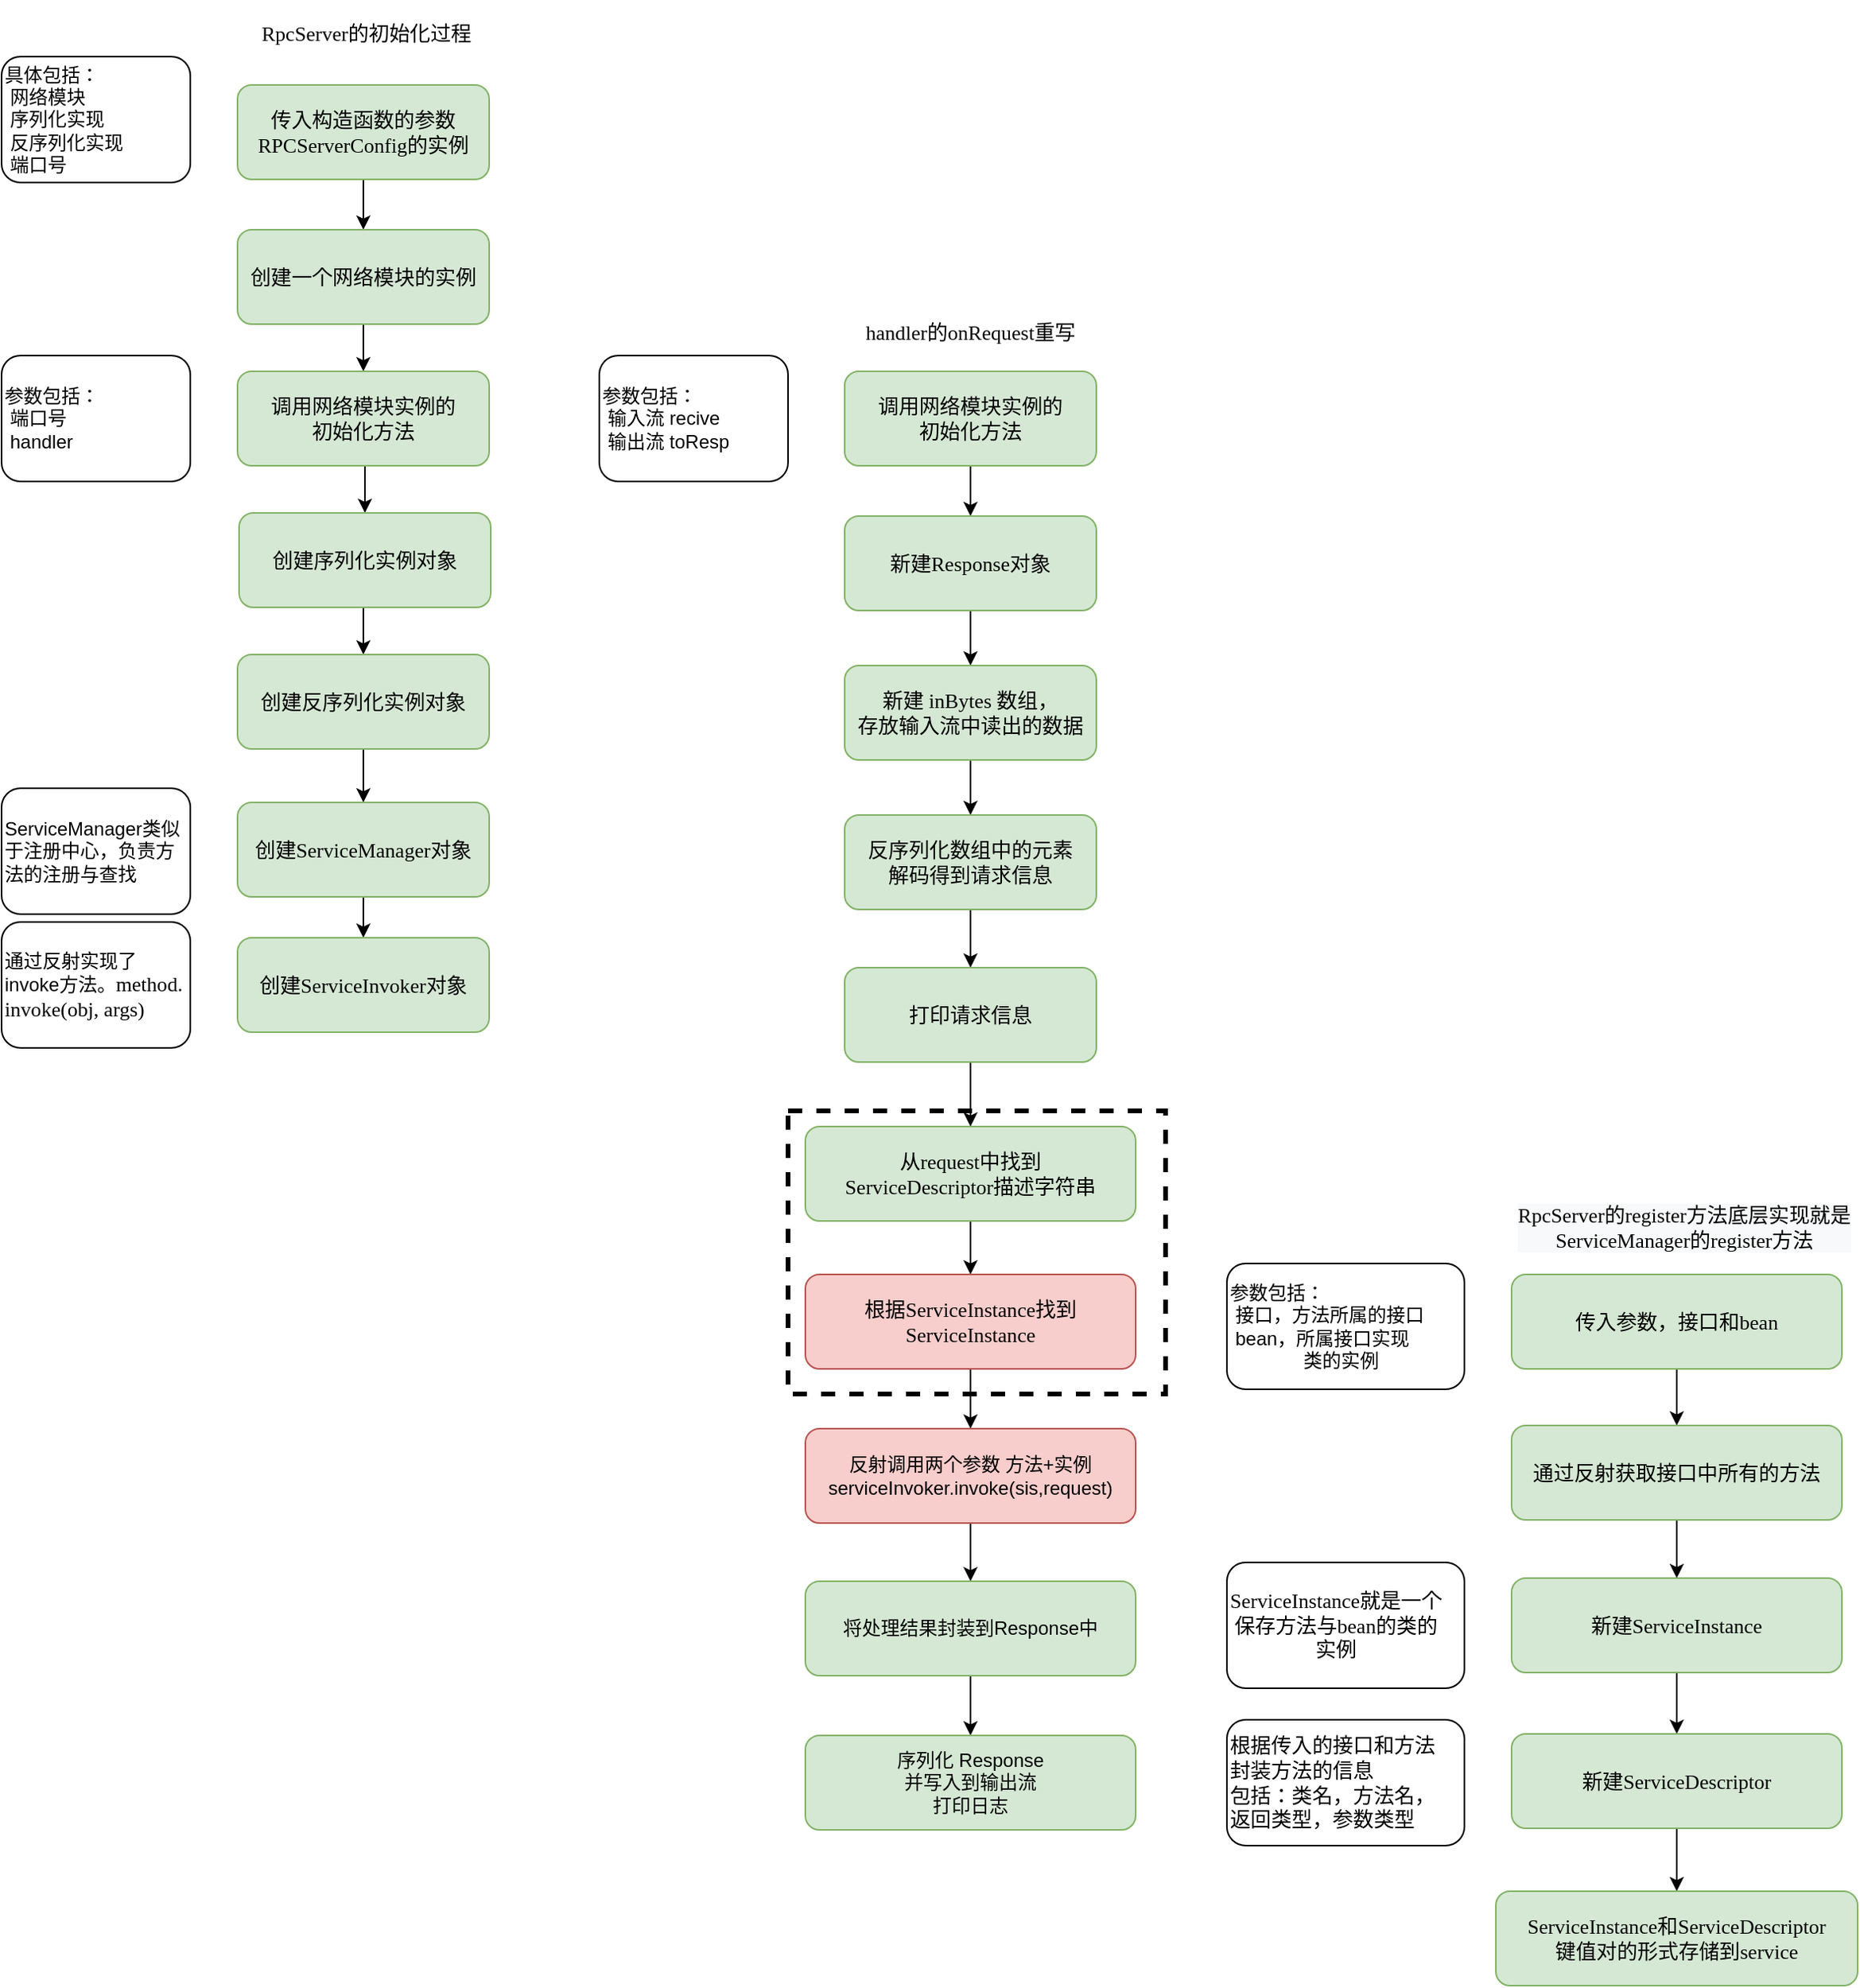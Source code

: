 <mxfile version="17.4.6" type="github" pages="3">
  <diagram id="q-ANHGBc3iWFSovor3je" name="TransportServer">
    <mxGraphModel dx="491" dy="413" grid="1" gridSize="10" guides="1" tooltips="1" connect="1" arrows="1" fold="1" page="1" pageScale="1" pageWidth="827" pageHeight="1169" math="0" shadow="0">
      <root>
        <mxCell id="0" />
        <mxCell id="1" parent="0" />
        <mxCell id="bU6mloSPx2sbx54e6or_-36" value="" style="rounded=0;whiteSpace=wrap;html=1;labelBackgroundColor=none;fontColor=#000000;fillColor=none;dashed=1;strokeWidth=3;" parent="1" vertex="1">
          <mxGeometry x="500" y="750" width="240" height="180" as="geometry" />
        </mxCell>
        <mxCell id="bU6mloSPx2sbx54e6or_-11" style="edgeStyle=orthogonalEdgeStyle;rounded=0;orthogonalLoop=1;jettySize=auto;html=1;exitX=0.5;exitY=1;exitDx=0;exitDy=0;entryX=0.5;entryY=0;entryDx=0;entryDy=0;fontColor=#000000;" parent="1" source="bU6mloSPx2sbx54e6or_-1" target="bU6mloSPx2sbx54e6or_-4" edge="1">
          <mxGeometry relative="1" as="geometry" />
        </mxCell>
        <mxCell id="bU6mloSPx2sbx54e6or_-1" value="&lt;pre style=&quot;font-family: &amp;#34;jetbrains mono&amp;#34; ; font-size: 9.8pt&quot;&gt;传入构造函数的参数&lt;br/&gt;RPCServerConfig的实例&lt;br/&gt;&lt;/pre&gt;" style="rounded=1;whiteSpace=wrap;html=1;fillColor=#d5e8d4;strokeColor=#82b366;" parent="1" vertex="1">
          <mxGeometry x="150" y="98" width="160" height="60" as="geometry" />
        </mxCell>
        <mxCell id="bU6mloSPx2sbx54e6or_-2" value="&lt;pre style=&quot;font-family: &amp;#34;jetbrains mono&amp;#34; ; font-size: 9.8pt&quot;&gt;RpcServer的初始化过程&lt;/pre&gt;" style="text;html=1;strokeColor=none;fillColor=none;align=center;verticalAlign=middle;whiteSpace=wrap;rounded=0;labelBackgroundColor=none;fontColor=#000000;" parent="1" vertex="1">
          <mxGeometry x="152" y="50" width="160" height="30" as="geometry" />
        </mxCell>
        <mxCell id="bU6mloSPx2sbx54e6or_-3" value="具体包括：&lt;br&gt;&lt;span style=&quot;white-space: pre&quot;&gt; &lt;/span&gt;网络模块&lt;br&gt;&lt;span style=&quot;white-space: pre&quot;&gt; &lt;/span&gt;序列化实现&lt;br&gt;&lt;span style=&quot;white-space: pre&quot;&gt; &lt;/span&gt;反序列化实现&lt;br&gt;&lt;span style=&quot;white-space: pre&quot;&gt; &lt;/span&gt;端口号" style="rounded=1;whiteSpace=wrap;html=1;labelBackgroundColor=none;fontColor=#000000;align=left;" parent="1" vertex="1">
          <mxGeometry y="80" width="120" height="80" as="geometry" />
        </mxCell>
        <mxCell id="bU6mloSPx2sbx54e6or_-12" style="edgeStyle=orthogonalEdgeStyle;rounded=0;orthogonalLoop=1;jettySize=auto;html=1;exitX=0.5;exitY=1;exitDx=0;exitDy=0;entryX=0.5;entryY=0;entryDx=0;entryDy=0;fontColor=#000000;" parent="1" source="bU6mloSPx2sbx54e6or_-4" target="bU6mloSPx2sbx54e6or_-5" edge="1">
          <mxGeometry relative="1" as="geometry" />
        </mxCell>
        <mxCell id="bU6mloSPx2sbx54e6or_-4" value="&lt;pre style=&quot;font-family: &amp;#34;jetbrains mono&amp;#34; ; font-size: 9.8pt&quot;&gt;创建一个网络模块的实例&lt;/pre&gt;" style="rounded=1;whiteSpace=wrap;html=1;fillColor=#d5e8d4;strokeColor=#82b366;" parent="1" vertex="1">
          <mxGeometry x="150" y="190" width="160" height="60" as="geometry" />
        </mxCell>
        <mxCell id="bU6mloSPx2sbx54e6or_-13" style="edgeStyle=orthogonalEdgeStyle;rounded=0;orthogonalLoop=1;jettySize=auto;html=1;exitX=0.5;exitY=1;exitDx=0;exitDy=0;entryX=0.5;entryY=0;entryDx=0;entryDy=0;fontColor=#000000;" parent="1" source="bU6mloSPx2sbx54e6or_-5" target="bU6mloSPx2sbx54e6or_-7" edge="1">
          <mxGeometry relative="1" as="geometry" />
        </mxCell>
        <mxCell id="bU6mloSPx2sbx54e6or_-5" value="&lt;pre style=&quot;font-family: &amp;quot;jetbrains mono&amp;quot; ; font-size: 9.8pt&quot;&gt;调用网络模块实例的&lt;br&gt;初始化方法&lt;/pre&gt;" style="rounded=1;whiteSpace=wrap;html=1;fillColor=#d5e8d4;strokeColor=#82b366;fontColor=#000000;" parent="1" vertex="1">
          <mxGeometry x="150" y="280" width="160" height="60" as="geometry" />
        </mxCell>
        <mxCell id="bU6mloSPx2sbx54e6or_-6" value="参数包括：&lt;br&gt;&lt;span style=&quot;white-space: pre&quot;&gt; &lt;/span&gt;端口号&lt;br&gt;&lt;span style=&quot;white-space: pre&quot;&gt; &lt;/span&gt;handler" style="rounded=1;whiteSpace=wrap;html=1;labelBackgroundColor=none;fontColor=#000000;align=left;" parent="1" vertex="1">
          <mxGeometry y="270" width="120" height="80" as="geometry" />
        </mxCell>
        <mxCell id="bU6mloSPx2sbx54e6or_-14" style="edgeStyle=orthogonalEdgeStyle;rounded=0;orthogonalLoop=1;jettySize=auto;html=1;exitX=0.5;exitY=1;exitDx=0;exitDy=0;entryX=0.5;entryY=0;entryDx=0;entryDy=0;fontColor=#000000;" parent="1" source="bU6mloSPx2sbx54e6or_-7" target="bU6mloSPx2sbx54e6or_-8" edge="1">
          <mxGeometry relative="1" as="geometry" />
        </mxCell>
        <mxCell id="bU6mloSPx2sbx54e6or_-7" value="&lt;pre style=&quot;font-family: &amp;#34;jetbrains mono&amp;#34; ; font-size: 9.8pt&quot;&gt;创建序列化实例对象&lt;/pre&gt;" style="rounded=1;whiteSpace=wrap;html=1;fillColor=#d5e8d4;strokeColor=#82b366;" parent="1" vertex="1">
          <mxGeometry x="151" y="370" width="160" height="60" as="geometry" />
        </mxCell>
        <mxCell id="bU6mloSPx2sbx54e6or_-15" style="edgeStyle=orthogonalEdgeStyle;rounded=0;orthogonalLoop=1;jettySize=auto;html=1;exitX=0.5;exitY=1;exitDx=0;exitDy=0;entryX=0.5;entryY=0;entryDx=0;entryDy=0;fontColor=#000000;" parent="1" source="bU6mloSPx2sbx54e6or_-8" target="bU6mloSPx2sbx54e6or_-9" edge="1">
          <mxGeometry relative="1" as="geometry" />
        </mxCell>
        <mxCell id="bU6mloSPx2sbx54e6or_-8" value="&lt;pre style=&quot;font-family: &amp;#34;jetbrains mono&amp;#34; ; font-size: 9.8pt&quot;&gt;创建反序列化实例对象&lt;/pre&gt;" style="rounded=1;whiteSpace=wrap;html=1;fillColor=#d5e8d4;strokeColor=#82b366;" parent="1" vertex="1">
          <mxGeometry x="150" y="460" width="160" height="60" as="geometry" />
        </mxCell>
        <mxCell id="bU6mloSPx2sbx54e6or_-16" style="edgeStyle=orthogonalEdgeStyle;rounded=0;orthogonalLoop=1;jettySize=auto;html=1;exitX=0.5;exitY=1;exitDx=0;exitDy=0;entryX=0.5;entryY=0;entryDx=0;entryDy=0;fontColor=#000000;" parent="1" source="bU6mloSPx2sbx54e6or_-9" target="bU6mloSPx2sbx54e6or_-10" edge="1">
          <mxGeometry relative="1" as="geometry" />
        </mxCell>
        <mxCell id="bU6mloSPx2sbx54e6or_-9" value="&lt;pre style=&quot;font-family: &amp;#34;jetbrains mono&amp;#34; ; font-size: 9.8pt&quot;&gt;创建ServiceManager对象&lt;/pre&gt;" style="rounded=1;whiteSpace=wrap;html=1;fillColor=#d5e8d4;strokeColor=#82b366;" parent="1" vertex="1">
          <mxGeometry x="150" y="554" width="160" height="60" as="geometry" />
        </mxCell>
        <mxCell id="bU6mloSPx2sbx54e6or_-10" value="&lt;pre style=&quot;font-family: &amp;#34;jetbrains mono&amp;#34; ; font-size: 9.8pt&quot;&gt;创建ServiceInvoker对象&lt;/pre&gt;" style="rounded=1;whiteSpace=wrap;html=1;fillColor=#d5e8d4;strokeColor=#82b366;" parent="1" vertex="1">
          <mxGeometry x="150" y="640" width="160" height="60" as="geometry" />
        </mxCell>
        <mxCell id="bU6mloSPx2sbx54e6or_-25" value="" style="edgeStyle=orthogonalEdgeStyle;rounded=0;orthogonalLoop=1;jettySize=auto;html=1;fontColor=#000000;" parent="1" source="bU6mloSPx2sbx54e6or_-17" target="bU6mloSPx2sbx54e6or_-24" edge="1">
          <mxGeometry relative="1" as="geometry" />
        </mxCell>
        <mxCell id="bU6mloSPx2sbx54e6or_-17" value="&lt;pre style=&quot;font-family: &amp;#34;jetbrains mono&amp;#34; ; font-size: 9.8pt&quot;&gt;调用网络模块实例的&lt;br/&gt;初始化方法&lt;/pre&gt;" style="rounded=1;whiteSpace=wrap;html=1;fillColor=#d5e8d4;strokeColor=#82b366;" parent="1" vertex="1">
          <mxGeometry x="536" y="280" width="160" height="60" as="geometry" />
        </mxCell>
        <mxCell id="bU6mloSPx2sbx54e6or_-18" value="&lt;pre style=&quot;font-family: &amp;#34;jetbrains mono&amp;#34; ; font-size: 9.8pt&quot;&gt;handler的onRequest重写&lt;/pre&gt;" style="text;html=1;strokeColor=none;fillColor=none;align=center;verticalAlign=middle;whiteSpace=wrap;rounded=0;labelBackgroundColor=none;fontColor=#000000;" parent="1" vertex="1">
          <mxGeometry x="536" y="240" width="160" height="30" as="geometry" />
        </mxCell>
        <mxCell id="bU6mloSPx2sbx54e6or_-21" value="参数包括：&lt;br&gt;&lt;span&gt; &lt;/span&gt;&lt;span style=&quot;white-space: pre&quot;&gt; &lt;/span&gt;输入流&amp;nbsp;recive&lt;br&gt;&lt;span&gt; &lt;/span&gt;&lt;span style=&quot;white-space: pre&quot;&gt; &lt;/span&gt;输出流&amp;nbsp;toResp" style="rounded=1;whiteSpace=wrap;html=1;labelBackgroundColor=none;fontColor=#000000;align=left;" parent="1" vertex="1">
          <mxGeometry x="380" y="270" width="120" height="80" as="geometry" />
        </mxCell>
        <mxCell id="bU6mloSPx2sbx54e6or_-27" value="" style="edgeStyle=orthogonalEdgeStyle;rounded=0;orthogonalLoop=1;jettySize=auto;html=1;fontColor=#000000;" parent="1" source="bU6mloSPx2sbx54e6or_-24" target="bU6mloSPx2sbx54e6or_-26" edge="1">
          <mxGeometry relative="1" as="geometry" />
        </mxCell>
        <mxCell id="bU6mloSPx2sbx54e6or_-24" value="&lt;pre style=&quot;font-family: &amp;#34;jetbrains mono&amp;#34; ; font-size: 9.8pt&quot;&gt;新建Response对象&lt;/pre&gt;" style="rounded=1;whiteSpace=wrap;html=1;fillColor=#d5e8d4;strokeColor=#82b366;" parent="1" vertex="1">
          <mxGeometry x="536" y="372" width="160" height="60" as="geometry" />
        </mxCell>
        <mxCell id="bU6mloSPx2sbx54e6or_-29" value="" style="edgeStyle=orthogonalEdgeStyle;rounded=0;orthogonalLoop=1;jettySize=auto;html=1;fontColor=#000000;" parent="1" source="bU6mloSPx2sbx54e6or_-26" target="bU6mloSPx2sbx54e6or_-28" edge="1">
          <mxGeometry relative="1" as="geometry" />
        </mxCell>
        <mxCell id="bU6mloSPx2sbx54e6or_-26" value="&lt;pre style=&quot;font-family: &amp;#34;jetbrains mono&amp;#34; ; font-size: 9.8pt&quot;&gt;新建 inBytes 数组，&lt;br/&gt;存放输入流中读出的数据&lt;/pre&gt;" style="rounded=1;whiteSpace=wrap;html=1;fillColor=#d5e8d4;strokeColor=#82b366;" parent="1" vertex="1">
          <mxGeometry x="536" y="467" width="160" height="60" as="geometry" />
        </mxCell>
        <mxCell id="bU6mloSPx2sbx54e6or_-31" value="" style="edgeStyle=orthogonalEdgeStyle;rounded=0;orthogonalLoop=1;jettySize=auto;html=1;fontColor=#000000;" parent="1" source="bU6mloSPx2sbx54e6or_-28" target="bU6mloSPx2sbx54e6or_-30" edge="1">
          <mxGeometry relative="1" as="geometry" />
        </mxCell>
        <mxCell id="bU6mloSPx2sbx54e6or_-28" value="&lt;pre style=&quot;font-family: &amp;#34;jetbrains mono&amp;#34; ; font-size: 9.8pt&quot;&gt;反序列化数组中的元素&lt;br/&gt;解码得到请求信息&lt;/pre&gt;" style="rounded=1;whiteSpace=wrap;html=1;fillColor=#d5e8d4;strokeColor=#82b366;" parent="1" vertex="1">
          <mxGeometry x="536" y="562" width="160" height="60" as="geometry" />
        </mxCell>
        <mxCell id="bU6mloSPx2sbx54e6or_-33" value="" style="edgeStyle=orthogonalEdgeStyle;rounded=0;orthogonalLoop=1;jettySize=auto;html=1;fontColor=#000000;" parent="1" source="bU6mloSPx2sbx54e6or_-30" target="bU6mloSPx2sbx54e6or_-32" edge="1">
          <mxGeometry relative="1" as="geometry" />
        </mxCell>
        <mxCell id="bU6mloSPx2sbx54e6or_-30" value="&lt;pre style=&quot;font-family: &amp;#34;jetbrains mono&amp;#34; ; font-size: 9.8pt&quot;&gt;打印请求信息&lt;/pre&gt;" style="rounded=1;whiteSpace=wrap;html=1;fillColor=#d5e8d4;strokeColor=#82b366;" parent="1" vertex="1">
          <mxGeometry x="536" y="659" width="160" height="60" as="geometry" />
        </mxCell>
        <mxCell id="bU6mloSPx2sbx54e6or_-35" value="" style="edgeStyle=orthogonalEdgeStyle;rounded=0;orthogonalLoop=1;jettySize=auto;html=1;fontColor=#000000;" parent="1" source="bU6mloSPx2sbx54e6or_-32" target="bU6mloSPx2sbx54e6or_-34" edge="1">
          <mxGeometry relative="1" as="geometry" />
        </mxCell>
        <mxCell id="bU6mloSPx2sbx54e6or_-32" value="&lt;pre style=&quot;font-family: &amp;#34;jetbrains mono&amp;#34; ; font-size: 9.8pt&quot;&gt;从request中找到&lt;br/&gt;ServiceDescriptor描述字符串&lt;br/&gt;&lt;/pre&gt;" style="rounded=1;whiteSpace=wrap;html=1;fillColor=#d5e8d4;strokeColor=#82b366;" parent="1" vertex="1">
          <mxGeometry x="511" y="760" width="210" height="60" as="geometry" />
        </mxCell>
        <mxCell id="bU6mloSPx2sbx54e6or_-44" style="edgeStyle=orthogonalEdgeStyle;rounded=0;orthogonalLoop=1;jettySize=auto;html=1;exitX=0.5;exitY=1;exitDx=0;exitDy=0;entryX=0.5;entryY=0;entryDx=0;entryDy=0;fontColor=#000000;" parent="1" source="bU6mloSPx2sbx54e6or_-34" target="bU6mloSPx2sbx54e6or_-38" edge="1">
          <mxGeometry relative="1" as="geometry" />
        </mxCell>
        <mxCell id="bU6mloSPx2sbx54e6or_-34" value="&lt;pre&gt;&lt;font face=&quot;jetbrains mono&quot;&gt;&lt;span style=&quot;font-size: 13.067px&quot;&gt;根据ServiceInstance找到&lt;br/&gt;&lt;/span&gt;&lt;span style=&quot;font-size: 13.067px&quot;&gt;ServiceInstance&lt;/span&gt;&lt;span style=&quot;font-size: 9.8pt&quot;&gt;&lt;br&gt;&lt;/span&gt;&lt;/font&gt;&lt;/pre&gt;" style="rounded=1;whiteSpace=wrap;html=1;fillColor=#f8cecc;strokeColor=#b85450;" parent="1" vertex="1">
          <mxGeometry x="511" y="854" width="210" height="60" as="geometry" />
        </mxCell>
        <mxCell id="bU6mloSPx2sbx54e6or_-41" value="" style="edgeStyle=orthogonalEdgeStyle;rounded=0;orthogonalLoop=1;jettySize=auto;html=1;fontColor=#000000;" parent="1" source="bU6mloSPx2sbx54e6or_-38" target="bU6mloSPx2sbx54e6or_-40" edge="1">
          <mxGeometry relative="1" as="geometry" />
        </mxCell>
        <mxCell id="bU6mloSPx2sbx54e6or_-38" value="反射调用两个参数 方法+实例&lt;br&gt;serviceInvoker.invoke(sis,request)" style="rounded=1;whiteSpace=wrap;html=1;labelBackgroundColor=none;strokeWidth=1;fillColor=#f8cecc;strokeColor=#b85450;" parent="1" vertex="1">
          <mxGeometry x="511" y="952" width="210" height="60" as="geometry" />
        </mxCell>
        <mxCell id="bU6mloSPx2sbx54e6or_-43" value="" style="edgeStyle=orthogonalEdgeStyle;rounded=0;orthogonalLoop=1;jettySize=auto;html=1;fontColor=#000000;" parent="1" source="bU6mloSPx2sbx54e6or_-40" target="bU6mloSPx2sbx54e6or_-42" edge="1">
          <mxGeometry relative="1" as="geometry" />
        </mxCell>
        <mxCell id="bU6mloSPx2sbx54e6or_-40" value="将处理结果封装到Response中" style="rounded=1;whiteSpace=wrap;html=1;labelBackgroundColor=none;strokeWidth=1;fillColor=#d5e8d4;strokeColor=#82b366;" parent="1" vertex="1">
          <mxGeometry x="511" y="1049" width="210" height="60" as="geometry" />
        </mxCell>
        <mxCell id="bU6mloSPx2sbx54e6or_-42" value="序列化 Response&lt;br&gt;并写入到输出流&lt;br&gt;打印日志" style="rounded=1;whiteSpace=wrap;html=1;labelBackgroundColor=none;strokeWidth=1;fillColor=#d5e8d4;strokeColor=#82b366;" parent="1" vertex="1">
          <mxGeometry x="511" y="1147" width="210" height="60" as="geometry" />
        </mxCell>
        <mxCell id="bU6mloSPx2sbx54e6or_-48" value="" style="edgeStyle=orthogonalEdgeStyle;rounded=0;orthogonalLoop=1;jettySize=auto;html=1;fontColor=#000000;" parent="1" source="bU6mloSPx2sbx54e6or_-45" target="bU6mloSPx2sbx54e6or_-47" edge="1">
          <mxGeometry relative="1" as="geometry" />
        </mxCell>
        <mxCell id="bU6mloSPx2sbx54e6or_-45" value="&lt;pre&gt;&lt;font face=&quot;jetbrains mono&quot;&gt;&lt;span style=&quot;font-size: 13.067px&quot;&gt;传入参数，接口和bean&lt;/span&gt;&lt;/font&gt;&lt;/pre&gt;" style="rounded=1;whiteSpace=wrap;html=1;fillColor=#d5e8d4;strokeColor=#82b366;" parent="1" vertex="1">
          <mxGeometry x="960" y="854" width="210" height="60" as="geometry" />
        </mxCell>
        <mxCell id="bU6mloSPx2sbx54e6or_-46" value="&lt;pre style=&quot;text-align: center ; text-indent: 0px ; background-color: rgb(248 , 249 , 250)&quot;&gt;&lt;font face=&quot;jetbrains mono&quot;&gt;&lt;span style=&quot;font-size: 13.067px&quot;&gt;RpcServer的register方法底层实现就是&lt;br/&gt;ServiceManager的register方法&lt;/span&gt;&lt;/font&gt;&lt;/pre&gt;" style="text;whiteSpace=wrap;html=1;fontColor=#000000;" parent="1" vertex="1">
          <mxGeometry x="962" y="790" width="210" height="46" as="geometry" />
        </mxCell>
        <mxCell id="bU6mloSPx2sbx54e6or_-50" value="" style="edgeStyle=orthogonalEdgeStyle;rounded=0;orthogonalLoop=1;jettySize=auto;html=1;fontColor=#000000;" parent="1" source="bU6mloSPx2sbx54e6or_-47" target="bU6mloSPx2sbx54e6or_-49" edge="1">
          <mxGeometry relative="1" as="geometry" />
        </mxCell>
        <mxCell id="bU6mloSPx2sbx54e6or_-47" value="&lt;pre&gt;&lt;font face=&quot;jetbrains mono&quot;&gt;&lt;span style=&quot;font-size: 13.067px&quot;&gt;通过反射获取接口中所有的方法&lt;/span&gt;&lt;/font&gt;&lt;/pre&gt;" style="rounded=1;whiteSpace=wrap;html=1;fillColor=#d5e8d4;strokeColor=#82b366;" parent="1" vertex="1">
          <mxGeometry x="960" y="950" width="210" height="60" as="geometry" />
        </mxCell>
        <mxCell id="bU6mloSPx2sbx54e6or_-52" value="" style="edgeStyle=orthogonalEdgeStyle;rounded=0;orthogonalLoop=1;jettySize=auto;html=1;fontColor=#000000;" parent="1" source="bU6mloSPx2sbx54e6or_-49" target="bU6mloSPx2sbx54e6or_-51" edge="1">
          <mxGeometry relative="1" as="geometry" />
        </mxCell>
        <mxCell id="bU6mloSPx2sbx54e6or_-49" value="&lt;pre&gt;&lt;font face=&quot;jetbrains mono&quot;&gt;&lt;span style=&quot;font-size: 13.067px&quot;&gt;新建ServiceInstance&lt;/span&gt;&lt;/font&gt;&lt;br&gt;&lt;/pre&gt;" style="rounded=1;whiteSpace=wrap;html=1;fillColor=#d5e8d4;strokeColor=#82b366;" parent="1" vertex="1">
          <mxGeometry x="960" y="1047" width="210" height="60" as="geometry" />
        </mxCell>
        <mxCell id="bU6mloSPx2sbx54e6or_-54" value="" style="edgeStyle=orthogonalEdgeStyle;rounded=0;orthogonalLoop=1;jettySize=auto;html=1;fontColor=#000000;" parent="1" source="bU6mloSPx2sbx54e6or_-51" target="bU6mloSPx2sbx54e6or_-53" edge="1">
          <mxGeometry relative="1" as="geometry" />
        </mxCell>
        <mxCell id="bU6mloSPx2sbx54e6or_-51" value="&lt;pre&gt;&lt;font face=&quot;jetbrains mono&quot;&gt;&lt;span style=&quot;font-size: 13.067px&quot;&gt;新建ServiceDescriptor&lt;/span&gt;&lt;/font&gt;&lt;br&gt;&lt;/pre&gt;" style="rounded=1;whiteSpace=wrap;html=1;fillColor=#d5e8d4;strokeColor=#82b366;" parent="1" vertex="1">
          <mxGeometry x="960" y="1146" width="210" height="60" as="geometry" />
        </mxCell>
        <mxCell id="bU6mloSPx2sbx54e6or_-53" value="&lt;pre&gt;&lt;font face=&quot;jetbrains mono&quot;&gt;&lt;span style=&quot;font-size: 13.067px&quot;&gt;ServiceInstance和ServiceDescriptor&lt;br/&gt;键值对的形式存储到service&lt;/span&gt;&lt;/font&gt;&lt;br&gt;&lt;/pre&gt;" style="rounded=1;whiteSpace=wrap;html=1;fillColor=#d5e8d4;strokeColor=#82b366;" parent="1" vertex="1">
          <mxGeometry x="950" y="1246" width="230" height="60" as="geometry" />
        </mxCell>
        <mxCell id="DqeXP-BM6H6NjHvskQRk-1" value="参数包括：&lt;br&gt;&lt;span&gt; &lt;/span&gt;&lt;span style=&quot;white-space: pre&quot;&gt; &lt;/span&gt;接口，方法所属的接口&lt;br&gt;&lt;span&gt; &lt;/span&gt;&lt;span style=&quot;white-space: pre&quot;&gt; &lt;/span&gt;bean，所属接口实现&amp;nbsp; &amp;nbsp; &amp;nbsp; &amp;nbsp; &amp;nbsp; &amp;nbsp; &amp;nbsp; &amp;nbsp; &amp;nbsp; &amp;nbsp; &amp;nbsp; &amp;nbsp; 类的实例" style="rounded=1;whiteSpace=wrap;html=1;labelBackgroundColor=none;fontColor=#000000;align=left;" parent="1" vertex="1">
          <mxGeometry x="779" y="847" width="151" height="80" as="geometry" />
        </mxCell>
        <mxCell id="3IAMp_L_kuW9Ju3ecMRI-1" value="&lt;pre style=&quot;text-align: center&quot;&gt;&lt;font face=&quot;jetbrains mono&quot;&gt;&lt;span style=&quot;font-size: 13.067px&quot;&gt;ServiceInstance就是一个&lt;br/&gt;保存方法与bean的类的&lt;br/&gt;实例&lt;/span&gt;&lt;/font&gt;&lt;/pre&gt;" style="rounded=1;whiteSpace=wrap;html=1;labelBackgroundColor=none;fontColor=#000000;align=left;" parent="1" vertex="1">
          <mxGeometry x="779" y="1037" width="151" height="80" as="geometry" />
        </mxCell>
        <mxCell id="3IAMp_L_kuW9Ju3ecMRI-2" value="&lt;pre&gt;&lt;font face=&quot;jetbrains mono&quot;&gt;&lt;span style=&quot;font-size: 13.067px&quot;&gt;根据传入的接口和方法&lt;br&gt;封装方法的信息&lt;br/&gt;包括：类名，方法名，&lt;br/&gt;返回类型，参数类型&lt;/span&gt;&lt;/font&gt;&lt;/pre&gt;" style="rounded=1;whiteSpace=wrap;html=1;labelBackgroundColor=none;fontColor=#000000;align=left;" parent="1" vertex="1">
          <mxGeometry x="779" y="1137" width="151" height="80" as="geometry" />
        </mxCell>
        <mxCell id="R3XhCUPhmNwW3Nw-isID-1" value="ServiceManager类似于注册中心，负责方法的注册与查找" style="rounded=1;whiteSpace=wrap;html=1;labelBackgroundColor=none;fontColor=#000000;align=left;" vertex="1" parent="1">
          <mxGeometry y="545" width="120" height="80" as="geometry" />
        </mxCell>
        <mxCell id="R3XhCUPhmNwW3Nw-isID-2" value="通过反射实现了invoke方法。&lt;span style=&quot;background-color: rgb(255 , 255 , 255) ; font-family: &amp;#34;jetbrains mono&amp;#34; ; font-size: 9.8pt&quot;&gt;method.&lt;br&gt;invoke(obj, args)&lt;/span&gt;" style="rounded=1;whiteSpace=wrap;html=1;labelBackgroundColor=none;fontColor=#000000;align=left;" vertex="1" parent="1">
          <mxGeometry y="630" width="120" height="80" as="geometry" />
        </mxCell>
      </root>
    </mxGraphModel>
  </diagram>
  <diagram id="DVjT0W08BS4ew8Y2O3mc" name="HttpTransportServer.init">
    <mxGraphModel dx="614" dy="516" grid="1" gridSize="10" guides="1" tooltips="1" connect="1" arrows="1" fold="1" page="1" pageScale="1" pageWidth="827" pageHeight="1169" math="0" shadow="0">
      <root>
        <mxCell id="0" />
        <mxCell id="1" parent="0" />
        <mxCell id="Fy8T_VjnAk802TxGcW72-1" style="edgeStyle=orthogonalEdgeStyle;rounded=0;orthogonalLoop=1;jettySize=auto;html=1;exitX=0.5;exitY=1;exitDx=0;exitDy=0;entryX=0.5;entryY=0;entryDx=0;entryDy=0;fontColor=#000000;" parent="1" source="Fy8T_VjnAk802TxGcW72-2" target="Fy8T_VjnAk802TxGcW72-6" edge="1">
          <mxGeometry relative="1" as="geometry" />
        </mxCell>
        <mxCell id="Fy8T_VjnAk802TxGcW72-2" value="&lt;pre style=&quot;font-family: &amp;#34;jetbrains mono&amp;#34; ; font-size: 9.8pt&quot;&gt;传入初始化的参数&lt;br&gt;&lt;/pre&gt;" style="rounded=1;whiteSpace=wrap;html=1;fillColor=#d5e8d4;strokeColor=#82b366;" parent="1" vertex="1">
          <mxGeometry x="150" y="98" width="160" height="60" as="geometry" />
        </mxCell>
        <mxCell id="Fy8T_VjnAk802TxGcW72-3" value="&lt;pre style=&quot;font-family: &amp;#34;jetbrains mono&amp;#34; ; font-size: 9.8pt&quot;&gt;HttpTransportServer的初始化过程&lt;/pre&gt;" style="text;html=1;strokeColor=none;fillColor=none;align=center;verticalAlign=middle;whiteSpace=wrap;rounded=0;labelBackgroundColor=none;fontColor=#000000;" parent="1" vertex="1">
          <mxGeometry x="152" y="50" width="160" height="30" as="geometry" />
        </mxCell>
        <mxCell id="Fy8T_VjnAk802TxGcW72-4" value="具体包括：&lt;br&gt;&lt;span style=&quot;white-space: pre&quot;&gt; &lt;/span&gt;handler&lt;br&gt;&lt;span style=&quot;white-space: pre&quot;&gt; &lt;/span&gt;端口号" style="rounded=1;whiteSpace=wrap;html=1;labelBackgroundColor=none;fontColor=#000000;align=left;" parent="1" vertex="1">
          <mxGeometry y="80" width="120" height="80" as="geometry" />
        </mxCell>
        <mxCell id="Fy8T_VjnAk802TxGcW72-6" value="&lt;pre style=&quot;font-family: &amp;#34;jetbrains mono&amp;#34; ; font-size: 9.8pt&quot;&gt;使用Jetty容器完成init()功能&lt;/pre&gt;" style="rounded=1;whiteSpace=wrap;html=1;fillColor=#d5e8d4;strokeColor=#82b366;fontColor=default;" parent="1" vertex="1">
          <mxGeometry x="150" y="190" width="160" height="60" as="geometry" />
        </mxCell>
      </root>
    </mxGraphModel>
  </diagram>
  <diagram id="tK_ps6AoVgydBe05UDys" name="Client">
    <mxGraphModel dx="488" dy="295" grid="1" gridSize="10" guides="1" tooltips="1" connect="1" arrows="1" fold="1" page="1" pageScale="1" pageWidth="827" pageHeight="1169" math="0" shadow="0">
      <root>
        <mxCell id="0" />
        <mxCell id="1" parent="0" />
        <mxCell id="JgLNaVSN7_haCttT5ZK4-1" value="" style="rounded=0;whiteSpace=wrap;html=1;labelBackgroundColor=none;fontColor=#000000;fillColor=none;dashed=1;strokeWidth=3;" vertex="1" parent="1">
          <mxGeometry x="169" y="340" width="240" height="180" as="geometry" />
        </mxCell>
        <mxCell id="JgLNaVSN7_haCttT5ZK4-2" value="" style="edgeStyle=orthogonalEdgeStyle;rounded=0;orthogonalLoop=1;jettySize=auto;html=1;fontColor=#000000;" edge="1" parent="1" source="JgLNaVSN7_haCttT5ZK4-3" target="JgLNaVSN7_haCttT5ZK4-6">
          <mxGeometry relative="1" as="geometry" />
        </mxCell>
        <mxCell id="JgLNaVSN7_haCttT5ZK4-3" value="&lt;pre style=&quot;font-family: &amp;#34;jetbrains mono&amp;#34; ; font-size: 9.8pt&quot;&gt;传入参数&lt;/pre&gt;" style="rounded=1;whiteSpace=wrap;html=1;fillColor=#d5e8d4;strokeColor=#82b366;" vertex="1" parent="1">
          <mxGeometry x="205" y="160" width="160" height="60" as="geometry" />
        </mxCell>
        <mxCell id="JgLNaVSN7_haCttT5ZK4-4" value="&lt;pre style=&quot;font-family: &amp;#34;jetbrains mono&amp;#34; ; font-size: 9.8pt&quot;&gt;&lt;pre style=&quot;background-color: rgb(255 , 255 , 255) ; font-family: &amp;#34;jetbrains mono&amp;#34; ; font-size: 9.8pt&quot;&gt;RpcClient 构造函数&lt;/pre&gt;&lt;/pre&gt;" style="text;html=1;strokeColor=none;fillColor=none;align=center;verticalAlign=middle;whiteSpace=wrap;rounded=0;labelBackgroundColor=none;fontColor=#000000;" vertex="1" parent="1">
          <mxGeometry x="205" y="120" width="160" height="30" as="geometry" />
        </mxCell>
        <mxCell id="JgLNaVSN7_haCttT5ZK4-5" value="" style="edgeStyle=orthogonalEdgeStyle;rounded=0;orthogonalLoop=1;jettySize=auto;html=1;fontColor=#000000;" edge="1" parent="1" source="JgLNaVSN7_haCttT5ZK4-6" target="JgLNaVSN7_haCttT5ZK4-8">
          <mxGeometry relative="1" as="geometry" />
        </mxCell>
        <mxCell id="JgLNaVSN7_haCttT5ZK4-6" value="&lt;pre style=&quot;font-family: &amp;#34;jetbrains mono&amp;#34; ; font-size: 9.8pt&quot;&gt;路由选择器初始化&lt;br/&gt;建立连接池，每个Server几个连接&lt;/pre&gt;" style="rounded=1;whiteSpace=wrap;html=1;fillColor=#d5e8d4;strokeColor=#82b366;" vertex="1" parent="1">
          <mxGeometry x="180" y="252" width="210" height="60" as="geometry" />
        </mxCell>
        <mxCell id="JgLNaVSN7_haCttT5ZK4-7" value="" style="edgeStyle=orthogonalEdgeStyle;rounded=0;orthogonalLoop=1;jettySize=auto;html=1;fontColor=#000000;" edge="1" parent="1" source="JgLNaVSN7_haCttT5ZK4-8" target="JgLNaVSN7_haCttT5ZK4-10">
          <mxGeometry relative="1" as="geometry" />
        </mxCell>
        <mxCell id="JgLNaVSN7_haCttT5ZK4-8" value="&lt;pre style=&quot;font-family: &amp;#34;jetbrains mono&amp;#34; ; font-size: 9.8pt&quot;&gt;&lt;pre style=&quot;font-family: &amp;#34;jetbrains mono&amp;#34; ; font-size: 9.8pt&quot;&gt;把服务端的信息直接&lt;br/&gt;写进client&lt;/pre&gt;&lt;/pre&gt;" style="rounded=1;whiteSpace=wrap;html=1;fillColor=#d5e8d4;strokeColor=#82b366;" vertex="1" parent="1">
          <mxGeometry x="205" y="347" width="160" height="60" as="geometry" />
        </mxCell>
        <mxCell id="JgLNaVSN7_haCttT5ZK4-9" value="" style="edgeStyle=orthogonalEdgeStyle;rounded=0;orthogonalLoop=1;jettySize=auto;html=1;fontColor=#000000;" edge="1" parent="1" source="JgLNaVSN7_haCttT5ZK4-10" target="JgLNaVSN7_haCttT5ZK4-12">
          <mxGeometry relative="1" as="geometry" />
        </mxCell>
        <mxCell id="JgLNaVSN7_haCttT5ZK4-10" value="&lt;pre style=&quot;font-family: &amp;#34;jetbrains mono&amp;#34; ; font-size: 9.8pt&quot;&gt;动态代理&lt;br/&gt;Proxy.newProxyInstance&lt;br/&gt;&lt;/pre&gt;" style="rounded=1;whiteSpace=wrap;html=1;fillColor=#d5e8d4;strokeColor=#82b366;" vertex="1" parent="1">
          <mxGeometry x="205" y="442" width="160" height="60" as="geometry" />
        </mxCell>
        <mxCell id="JgLNaVSN7_haCttT5ZK4-12" value="&lt;pre style=&quot;font-family: &amp;#34;jetbrains mono&amp;#34; ; font-size: 9.8pt&quot;&gt;使用代理对象调用接口&lt;br/&gt;中的方法&lt;/pre&gt;" style="rounded=1;whiteSpace=wrap;html=1;fillColor=#d5e8d4;strokeColor=#82b366;" vertex="1" parent="1">
          <mxGeometry x="205" y="539" width="160" height="60" as="geometry" />
        </mxCell>
        <mxCell id="JgLNaVSN7_haCttT5ZK4-13" value="" style="edgeStyle=orthogonalEdgeStyle;rounded=0;orthogonalLoop=1;jettySize=auto;html=1;fontColor=#000000;" edge="1" parent="1" source="JgLNaVSN7_haCttT5ZK4-14" target="JgLNaVSN7_haCttT5ZK4-16">
          <mxGeometry relative="1" as="geometry" />
        </mxCell>
        <mxCell id="JgLNaVSN7_haCttT5ZK4-14" value="&lt;pre style=&quot;font-family: &amp;#34;jetbrains mono&amp;#34; ; font-size: 9.8pt&quot;&gt;初始化一个RemoteInvoker实例&lt;/pre&gt;" style="rounded=1;whiteSpace=wrap;html=1;fillColor=#d5e8d4;strokeColor=#82b366;" vertex="1" parent="1">
          <mxGeometry x="596" y="440" width="210" height="60" as="geometry" />
        </mxCell>
        <mxCell id="JgLNaVSN7_haCttT5ZK4-15" style="edgeStyle=orthogonalEdgeStyle;rounded=0;orthogonalLoop=1;jettySize=auto;html=1;exitX=0.5;exitY=1;exitDx=0;exitDy=0;entryX=0.5;entryY=0;entryDx=0;entryDy=0;fontColor=#000000;" edge="1" parent="1" source="JgLNaVSN7_haCttT5ZK4-16" target="JgLNaVSN7_haCttT5ZK4-18">
          <mxGeometry relative="1" as="geometry" />
        </mxCell>
        <mxCell id="JgLNaVSN7_haCttT5ZK4-16" value="&lt;pre&gt;&lt;font face=&quot;jetbrains mono&quot;&gt;&lt;span style=&quot;font-size: 9.8pt&quot;&gt;代理对象执行代理方法时，调用&lt;br/&gt;&lt;/span&gt;&lt;span style=&quot;font-size: 13.067px&quot;&gt;RemoteInvoker的invoke方法&lt;/span&gt;&lt;span style=&quot;font-size: 9.8pt&quot;&gt;&lt;br/&gt;&lt;/span&gt;&lt;/font&gt;&lt;/pre&gt;" style="rounded=1;whiteSpace=wrap;html=1;fillColor=#d5e8d4;strokeColor=#82b366;" vertex="1" parent="1">
          <mxGeometry x="596" y="534" width="210" height="60" as="geometry" />
        </mxCell>
        <mxCell id="JgLNaVSN7_haCttT5ZK4-17" value="" style="edgeStyle=orthogonalEdgeStyle;rounded=0;orthogonalLoop=1;jettySize=auto;html=1;fontColor=#000000;" edge="1" parent="1" source="JgLNaVSN7_haCttT5ZK4-18" target="JgLNaVSN7_haCttT5ZK4-20">
          <mxGeometry relative="1" as="geometry" />
        </mxCell>
        <mxCell id="JgLNaVSN7_haCttT5ZK4-18" value="创建Request" style="rounded=1;whiteSpace=wrap;html=1;labelBackgroundColor=none;strokeWidth=1;fillColor=#d5e8d4;strokeColor=#82b366;" vertex="1" parent="1">
          <mxGeometry x="596" y="632" width="210" height="60" as="geometry" />
        </mxCell>
        <mxCell id="JgLNaVSN7_haCttT5ZK4-19" value="" style="edgeStyle=orthogonalEdgeStyle;rounded=0;orthogonalLoop=1;jettySize=auto;html=1;fontColor=#000000;" edge="1" parent="1" source="JgLNaVSN7_haCttT5ZK4-20" target="JgLNaVSN7_haCttT5ZK4-21">
          <mxGeometry relative="1" as="geometry" />
        </mxCell>
        <mxCell id="JgLNaVSN7_haCttT5ZK4-20" value="根据接口与方法名创建ServiceDescriptor" style="rounded=1;whiteSpace=wrap;html=1;labelBackgroundColor=none;strokeWidth=1;fillColor=#d5e8d4;strokeColor=#82b366;" vertex="1" parent="1">
          <mxGeometry x="596" y="729" width="210" height="60" as="geometry" />
        </mxCell>
        <mxCell id="_cJRhxGbszn84g1a0AtK-6" value="" style="edgeStyle=orthogonalEdgeStyle;rounded=0;orthogonalLoop=1;jettySize=auto;html=1;" edge="1" parent="1" source="JgLNaVSN7_haCttT5ZK4-21" target="_cJRhxGbszn84g1a0AtK-5">
          <mxGeometry relative="1" as="geometry" />
        </mxCell>
        <mxCell id="JgLNaVSN7_haCttT5ZK4-21" value="Request封装ServiceDescriptor与&lt;br&gt;请求的参数" style="rounded=1;whiteSpace=wrap;html=1;labelBackgroundColor=none;strokeWidth=1;fillColor=#d5e8d4;strokeColor=#82b366;" vertex="1" parent="1">
          <mxGeometry x="596" y="827" width="210" height="60" as="geometry" />
        </mxCell>
        <mxCell id="JgLNaVSN7_haCttT5ZK4-22" value="&lt;pre style=&quot;font-family: &amp;#34;jetbrains mono&amp;#34; ; font-size: 9.8pt&quot;&gt;这里没有实现注册中心，&lt;br/&gt;直接将把服务端的信息直接写死进client，&lt;br/&gt;然后直接去调用rpc server&lt;/pre&gt;" style="text;html=1;strokeColor=none;fillColor=none;align=center;verticalAlign=middle;whiteSpace=wrap;rounded=0;labelBackgroundColor=none;fontColor=#000000;" vertex="1" parent="1">
          <mxGeometry x="162" y="36" width="244" height="60" as="geometry" />
        </mxCell>
        <mxCell id="-k0S6gf2rk7hPYH7BfN5-1" value="具体包括：&lt;br&gt;&lt;span&gt;	&lt;/span&gt;client的实现类型&lt;br&gt;&lt;span&gt;	&lt;/span&gt;序列化类型&lt;br&gt;反序列化类型&lt;br&gt;路由选择策略&lt;br&gt;和server之间的连接数&lt;br&gt;server的地址及端口" style="rounded=1;whiteSpace=wrap;html=1;labelBackgroundColor=none;fontColor=#000000;align=left;" vertex="1" parent="1">
          <mxGeometry x="60" y="135" width="120" height="110" as="geometry" />
        </mxCell>
        <mxCell id="_cJRhxGbszn84g1a0AtK-1" value="加载代理对象的类加载器&lt;br&gt;动态代理需要实现的接口&lt;br&gt;动态代理方法的实现" style="rounded=1;whiteSpace=wrap;html=1;labelBackgroundColor=none;fontColor=#000000;align=left;" vertex="1" parent="1">
          <mxGeometry x="20" y="440" width="140" height="60" as="geometry" />
        </mxCell>
        <mxCell id="_cJRhxGbszn84g1a0AtK-2" value="&lt;pre style=&quot;font-family: &amp;#34;jetbrains mono&amp;#34; ; font-size: 9.8pt&quot;&gt;&lt;pre style=&quot;background-color: rgb(255 , 255 , 255) ; font-family: &amp;#34;jetbrains mono&amp;#34; ; font-size: 9.8pt&quot;&gt;RemoteInvoker&lt;/pre&gt;&lt;/pre&gt;" style="text;html=1;strokeColor=none;fillColor=none;align=center;verticalAlign=middle;whiteSpace=wrap;rounded=0;labelBackgroundColor=none;fontColor=#000000;" vertex="1" parent="1">
          <mxGeometry x="621" y="400" width="160" height="30" as="geometry" />
        </mxCell>
        <mxCell id="_cJRhxGbszn84g1a0AtK-3" value="&lt;span style=&quot;color: rgb(0, 0, 0); font-family: helvetica; font-size: 12px; font-style: normal; font-weight: 400; letter-spacing: normal; text-align: left; text-indent: 0px; text-transform: none; word-spacing: 0px; background-color: rgb(248, 249, 250); display: inline; float: none;&quot;&gt;动态代理方法的实现&lt;/span&gt;" style="text;whiteSpace=wrap;html=1;" vertex="1" parent="1">
          <mxGeometry x="642" y="379" width="130" height="30" as="geometry" />
        </mxCell>
        <mxCell id="_cJRhxGbszn84g1a0AtK-4" value="接口&lt;br&gt;编码器&lt;br&gt;解码器&lt;br&gt;连接池" style="rounded=1;whiteSpace=wrap;html=1;labelBackgroundColor=none;fontColor=#000000;align=left;" vertex="1" parent="1">
          <mxGeometry x="500" y="440" width="70" height="60" as="geometry" />
        </mxCell>
        <mxCell id="_cJRhxGbszn84g1a0AtK-8" value="" style="edgeStyle=orthogonalEdgeStyle;rounded=0;orthogonalLoop=1;jettySize=auto;html=1;" edge="1" parent="1" source="_cJRhxGbszn84g1a0AtK-5" target="_cJRhxGbszn84g1a0AtK-7">
          <mxGeometry relative="1" as="geometry" />
        </mxCell>
        <mxCell id="_cJRhxGbszn84g1a0AtK-5" value="通过invokeRemote处理Request请求" style="rounded=1;whiteSpace=wrap;html=1;labelBackgroundColor=none;strokeWidth=1;fillColor=#d5e8d4;strokeColor=#82b366;" vertex="1" parent="1">
          <mxGeometry x="596" y="921" width="210" height="60" as="geometry" />
        </mxCell>
        <mxCell id="_cJRhxGbszn84g1a0AtK-10" value="" style="edgeStyle=orthogonalEdgeStyle;rounded=0;orthogonalLoop=1;jettySize=auto;html=1;" edge="1" parent="1" source="_cJRhxGbszn84g1a0AtK-7" target="_cJRhxGbszn84g1a0AtK-9">
          <mxGeometry relative="1" as="geometry" />
        </mxCell>
        <mxCell id="_cJRhxGbszn84g1a0AtK-7" value="将Request请求编码然后write" style="rounded=1;whiteSpace=wrap;html=1;labelBackgroundColor=none;strokeWidth=1;fillColor=#d5e8d4;strokeColor=#82b366;" vertex="1" parent="1">
          <mxGeometry x="596" y="1020" width="210" height="60" as="geometry" />
        </mxCell>
        <mxCell id="_cJRhxGbszn84g1a0AtK-12" value="" style="edgeStyle=orthogonalEdgeStyle;rounded=0;orthogonalLoop=1;jettySize=auto;html=1;" edge="1" parent="1" source="_cJRhxGbszn84g1a0AtK-9" target="_cJRhxGbszn84g1a0AtK-11">
          <mxGeometry relative="1" as="geometry" />
        </mxCell>
        <mxCell id="_cJRhxGbszn84g1a0AtK-9" value="等待Response传回，接收响应，解码" style="rounded=1;whiteSpace=wrap;html=1;labelBackgroundColor=none;strokeWidth=1;fillColor=#d5e8d4;strokeColor=#82b366;" vertex="1" parent="1">
          <mxGeometry x="596" y="1121" width="210" height="60" as="geometry" />
        </mxCell>
        <mxCell id="_cJRhxGbszn84g1a0AtK-11" value="检验response是否合法" style="rounded=1;whiteSpace=wrap;html=1;labelBackgroundColor=none;strokeWidth=1;fillColor=#d5e8d4;strokeColor=#82b366;" vertex="1" parent="1">
          <mxGeometry x="596" y="1231" width="210" height="60" as="geometry" />
        </mxCell>
      </root>
    </mxGraphModel>
  </diagram>
</mxfile>
